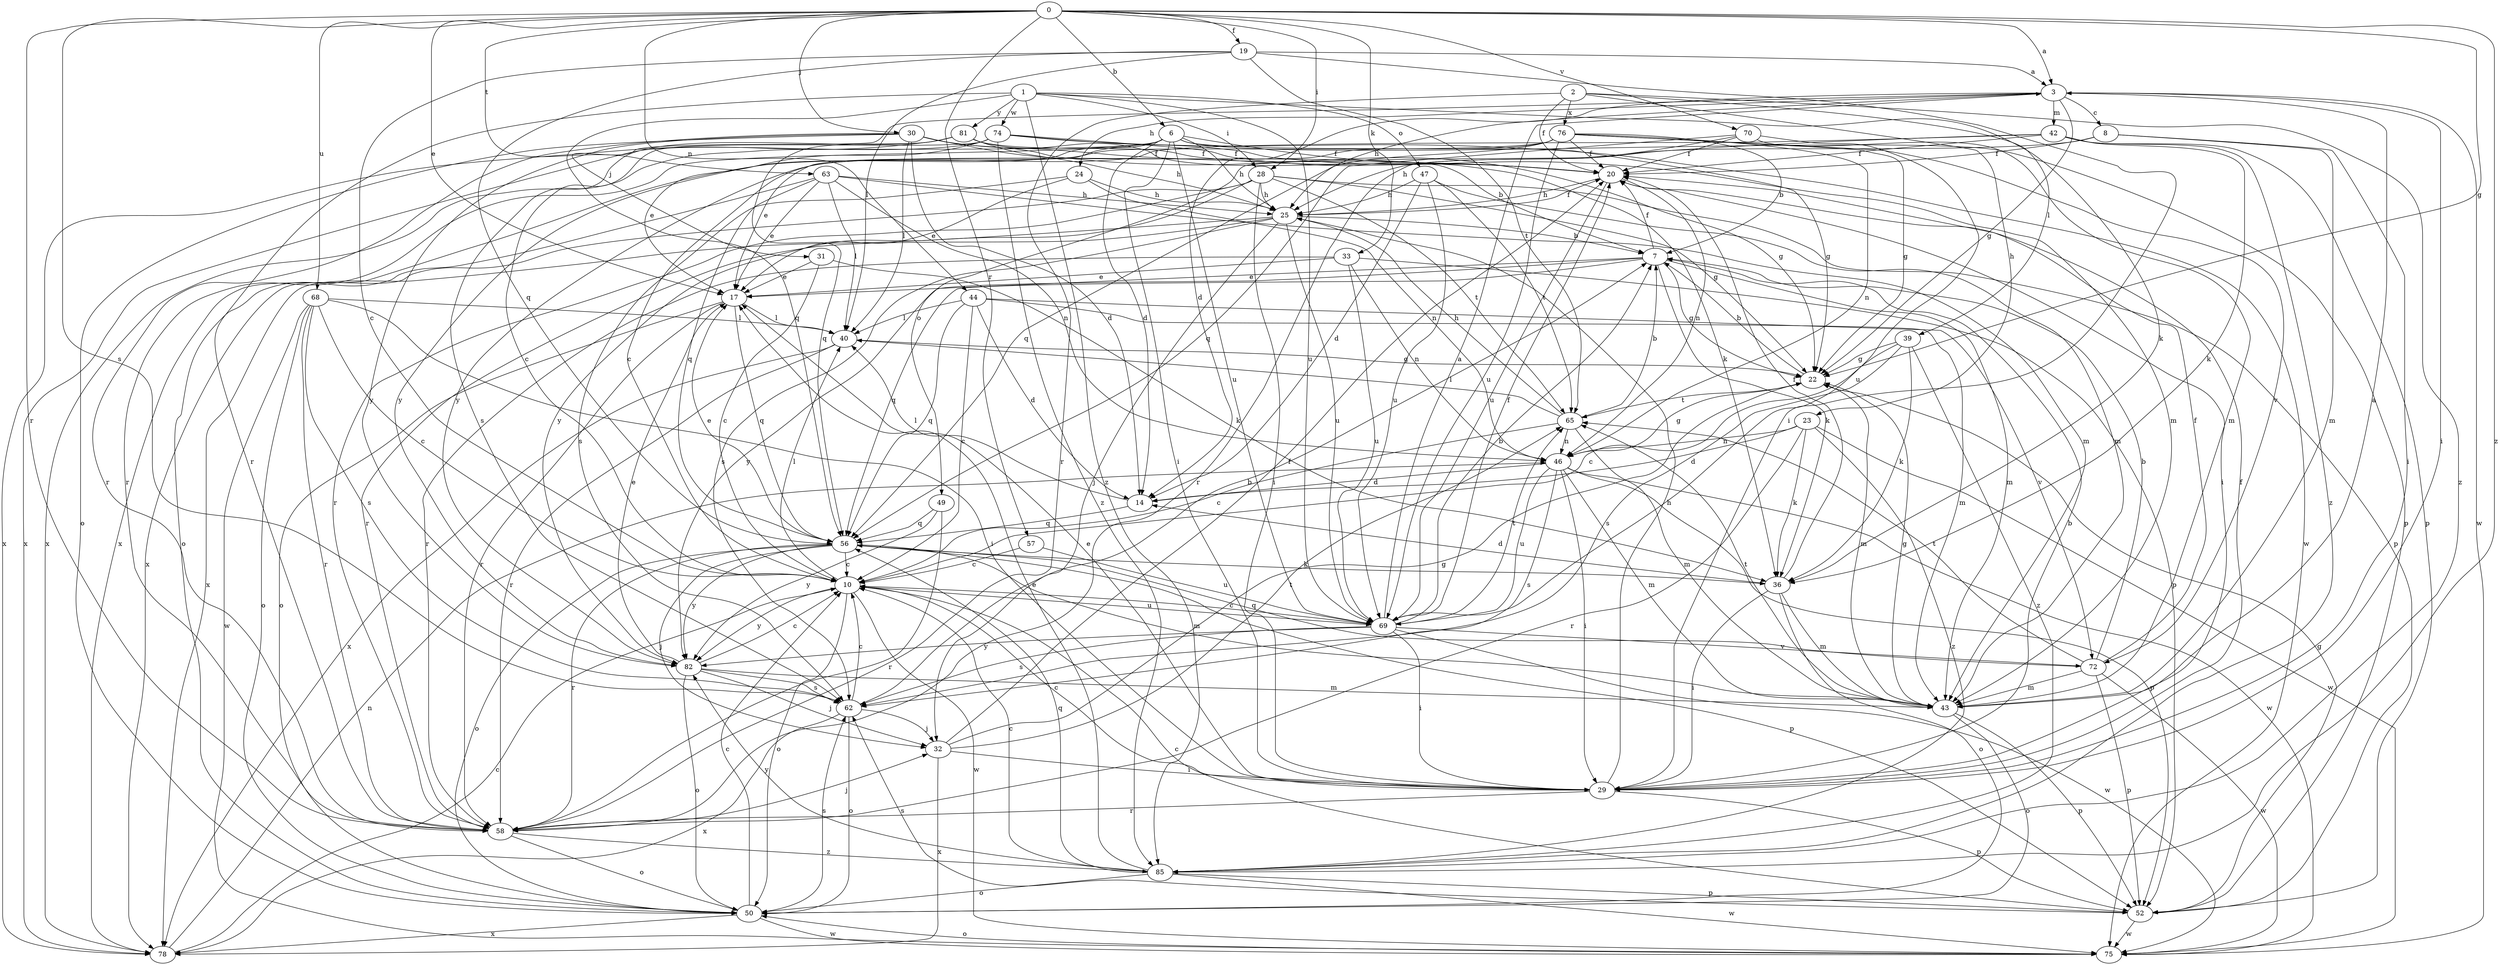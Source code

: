 strict digraph  {
0;
1;
2;
3;
6;
7;
8;
10;
14;
17;
19;
20;
22;
23;
24;
25;
28;
29;
30;
31;
32;
33;
36;
39;
40;
42;
43;
44;
46;
47;
49;
50;
52;
56;
57;
58;
62;
63;
65;
68;
69;
70;
72;
74;
75;
76;
78;
81;
82;
85;
0 -> 3  [label=a];
0 -> 6  [label=b];
0 -> 17  [label=e];
0 -> 19  [label=f];
0 -> 22  [label=g];
0 -> 28  [label=i];
0 -> 30  [label=j];
0 -> 33  [label=k];
0 -> 44  [label=n];
0 -> 57  [label=r];
0 -> 58  [label=r];
0 -> 62  [label=s];
0 -> 63  [label=t];
0 -> 68  [label=u];
0 -> 70  [label=v];
0 -> 85  [label=z];
1 -> 28  [label=i];
1 -> 36  [label=k];
1 -> 47  [label=o];
1 -> 56  [label=q];
1 -> 58  [label=r];
1 -> 69  [label=u];
1 -> 74  [label=w];
1 -> 81  [label=y];
1 -> 85  [label=z];
2 -> 20  [label=f];
2 -> 23  [label=h];
2 -> 39  [label=l];
2 -> 58  [label=r];
2 -> 76  [label=x];
2 -> 85  [label=z];
3 -> 8  [label=c];
3 -> 14  [label=d];
3 -> 22  [label=g];
3 -> 24  [label=h];
3 -> 25  [label=h];
3 -> 29  [label=i];
3 -> 31  [label=j];
3 -> 42  [label=m];
3 -> 75  [label=w];
6 -> 14  [label=d];
6 -> 17  [label=e];
6 -> 20  [label=f];
6 -> 22  [label=g];
6 -> 25  [label=h];
6 -> 29  [label=i];
6 -> 52  [label=p];
6 -> 58  [label=r];
6 -> 69  [label=u];
6 -> 78  [label=x];
6 -> 82  [label=y];
7 -> 17  [label=e];
7 -> 20  [label=f];
7 -> 22  [label=g];
7 -> 36  [label=k];
7 -> 43  [label=m];
7 -> 56  [label=q];
7 -> 82  [label=y];
8 -> 20  [label=f];
8 -> 29  [label=i];
8 -> 43  [label=m];
8 -> 49  [label=o];
10 -> 40  [label=l];
10 -> 50  [label=o];
10 -> 69  [label=u];
10 -> 75  [label=w];
10 -> 82  [label=y];
14 -> 40  [label=l];
14 -> 56  [label=q];
17 -> 40  [label=l];
17 -> 50  [label=o];
17 -> 56  [label=q];
17 -> 58  [label=r];
19 -> 3  [label=a];
19 -> 10  [label=c];
19 -> 29  [label=i];
19 -> 40  [label=l];
19 -> 56  [label=q];
19 -> 65  [label=t];
20 -> 25  [label=h];
20 -> 29  [label=i];
20 -> 46  [label=n];
20 -> 69  [label=u];
22 -> 7  [label=b];
22 -> 43  [label=m];
22 -> 65  [label=t];
23 -> 14  [label=d];
23 -> 36  [label=k];
23 -> 46  [label=n];
23 -> 58  [label=r];
23 -> 75  [label=w];
23 -> 85  [label=z];
24 -> 17  [label=e];
24 -> 25  [label=h];
24 -> 46  [label=n];
24 -> 62  [label=s];
25 -> 7  [label=b];
25 -> 20  [label=f];
25 -> 32  [label=j];
25 -> 58  [label=r];
25 -> 62  [label=s];
25 -> 69  [label=u];
25 -> 78  [label=x];
28 -> 22  [label=g];
28 -> 25  [label=h];
28 -> 29  [label=i];
28 -> 52  [label=p];
28 -> 58  [label=r];
28 -> 65  [label=t];
28 -> 78  [label=x];
28 -> 82  [label=y];
29 -> 7  [label=b];
29 -> 10  [label=c];
29 -> 17  [label=e];
29 -> 20  [label=f];
29 -> 25  [label=h];
29 -> 52  [label=p];
29 -> 58  [label=r];
30 -> 7  [label=b];
30 -> 14  [label=d];
30 -> 20  [label=f];
30 -> 22  [label=g];
30 -> 40  [label=l];
30 -> 50  [label=o];
30 -> 58  [label=r];
30 -> 82  [label=y];
31 -> 10  [label=c];
31 -> 17  [label=e];
31 -> 36  [label=k];
32 -> 20  [label=f];
32 -> 22  [label=g];
32 -> 29  [label=i];
32 -> 65  [label=t];
32 -> 78  [label=x];
33 -> 17  [label=e];
33 -> 46  [label=n];
33 -> 52  [label=p];
33 -> 58  [label=r];
33 -> 69  [label=u];
36 -> 14  [label=d];
36 -> 20  [label=f];
36 -> 29  [label=i];
36 -> 43  [label=m];
36 -> 50  [label=o];
39 -> 10  [label=c];
39 -> 22  [label=g];
39 -> 36  [label=k];
39 -> 62  [label=s];
39 -> 85  [label=z];
40 -> 22  [label=g];
40 -> 58  [label=r];
40 -> 78  [label=x];
42 -> 20  [label=f];
42 -> 25  [label=h];
42 -> 36  [label=k];
42 -> 52  [label=p];
42 -> 82  [label=y];
42 -> 85  [label=z];
43 -> 3  [label=a];
43 -> 22  [label=g];
43 -> 50  [label=o];
43 -> 52  [label=p];
43 -> 65  [label=t];
44 -> 10  [label=c];
44 -> 14  [label=d];
44 -> 40  [label=l];
44 -> 43  [label=m];
44 -> 56  [label=q];
44 -> 72  [label=v];
46 -> 14  [label=d];
46 -> 22  [label=g];
46 -> 29  [label=i];
46 -> 43  [label=m];
46 -> 52  [label=p];
46 -> 62  [label=s];
46 -> 69  [label=u];
46 -> 75  [label=w];
47 -> 14  [label=d];
47 -> 25  [label=h];
47 -> 43  [label=m];
47 -> 65  [label=t];
47 -> 69  [label=u];
49 -> 56  [label=q];
49 -> 58  [label=r];
49 -> 82  [label=y];
50 -> 10  [label=c];
50 -> 62  [label=s];
50 -> 75  [label=w];
50 -> 78  [label=x];
52 -> 10  [label=c];
52 -> 22  [label=g];
52 -> 62  [label=s];
52 -> 75  [label=w];
56 -> 10  [label=c];
56 -> 17  [label=e];
56 -> 32  [label=j];
56 -> 36  [label=k];
56 -> 43  [label=m];
56 -> 50  [label=o];
56 -> 52  [label=p];
56 -> 58  [label=r];
56 -> 82  [label=y];
57 -> 10  [label=c];
57 -> 69  [label=u];
58 -> 32  [label=j];
58 -> 50  [label=o];
58 -> 85  [label=z];
62 -> 7  [label=b];
62 -> 10  [label=c];
62 -> 32  [label=j];
62 -> 50  [label=o];
62 -> 78  [label=x];
63 -> 17  [label=e];
63 -> 25  [label=h];
63 -> 40  [label=l];
63 -> 43  [label=m];
63 -> 46  [label=n];
63 -> 50  [label=o];
63 -> 56  [label=q];
65 -> 7  [label=b];
65 -> 10  [label=c];
65 -> 25  [label=h];
65 -> 40  [label=l];
65 -> 43  [label=m];
65 -> 46  [label=n];
68 -> 10  [label=c];
68 -> 29  [label=i];
68 -> 40  [label=l];
68 -> 50  [label=o];
68 -> 58  [label=r];
68 -> 62  [label=s];
68 -> 75  [label=w];
69 -> 3  [label=a];
69 -> 7  [label=b];
69 -> 10  [label=c];
69 -> 20  [label=f];
69 -> 29  [label=i];
69 -> 62  [label=s];
69 -> 65  [label=t];
69 -> 72  [label=v];
69 -> 75  [label=w];
69 -> 82  [label=y];
70 -> 20  [label=f];
70 -> 43  [label=m];
70 -> 56  [label=q];
70 -> 58  [label=r];
70 -> 69  [label=u];
72 -> 7  [label=b];
72 -> 20  [label=f];
72 -> 43  [label=m];
72 -> 52  [label=p];
72 -> 56  [label=q];
72 -> 65  [label=t];
72 -> 75  [label=w];
74 -> 10  [label=c];
74 -> 17  [label=e];
74 -> 20  [label=f];
74 -> 43  [label=m];
74 -> 75  [label=w];
74 -> 78  [label=x];
74 -> 85  [label=z];
75 -> 50  [label=o];
76 -> 7  [label=b];
76 -> 10  [label=c];
76 -> 20  [label=f];
76 -> 22  [label=g];
76 -> 46  [label=n];
76 -> 56  [label=q];
76 -> 69  [label=u];
76 -> 72  [label=v];
76 -> 78  [label=x];
78 -> 10  [label=c];
78 -> 46  [label=n];
81 -> 20  [label=f];
81 -> 25  [label=h];
81 -> 36  [label=k];
81 -> 56  [label=q];
81 -> 62  [label=s];
81 -> 78  [label=x];
82 -> 10  [label=c];
82 -> 17  [label=e];
82 -> 32  [label=j];
82 -> 43  [label=m];
82 -> 50  [label=o];
82 -> 62  [label=s];
85 -> 10  [label=c];
85 -> 17  [label=e];
85 -> 50  [label=o];
85 -> 52  [label=p];
85 -> 56  [label=q];
85 -> 75  [label=w];
85 -> 82  [label=y];
}
